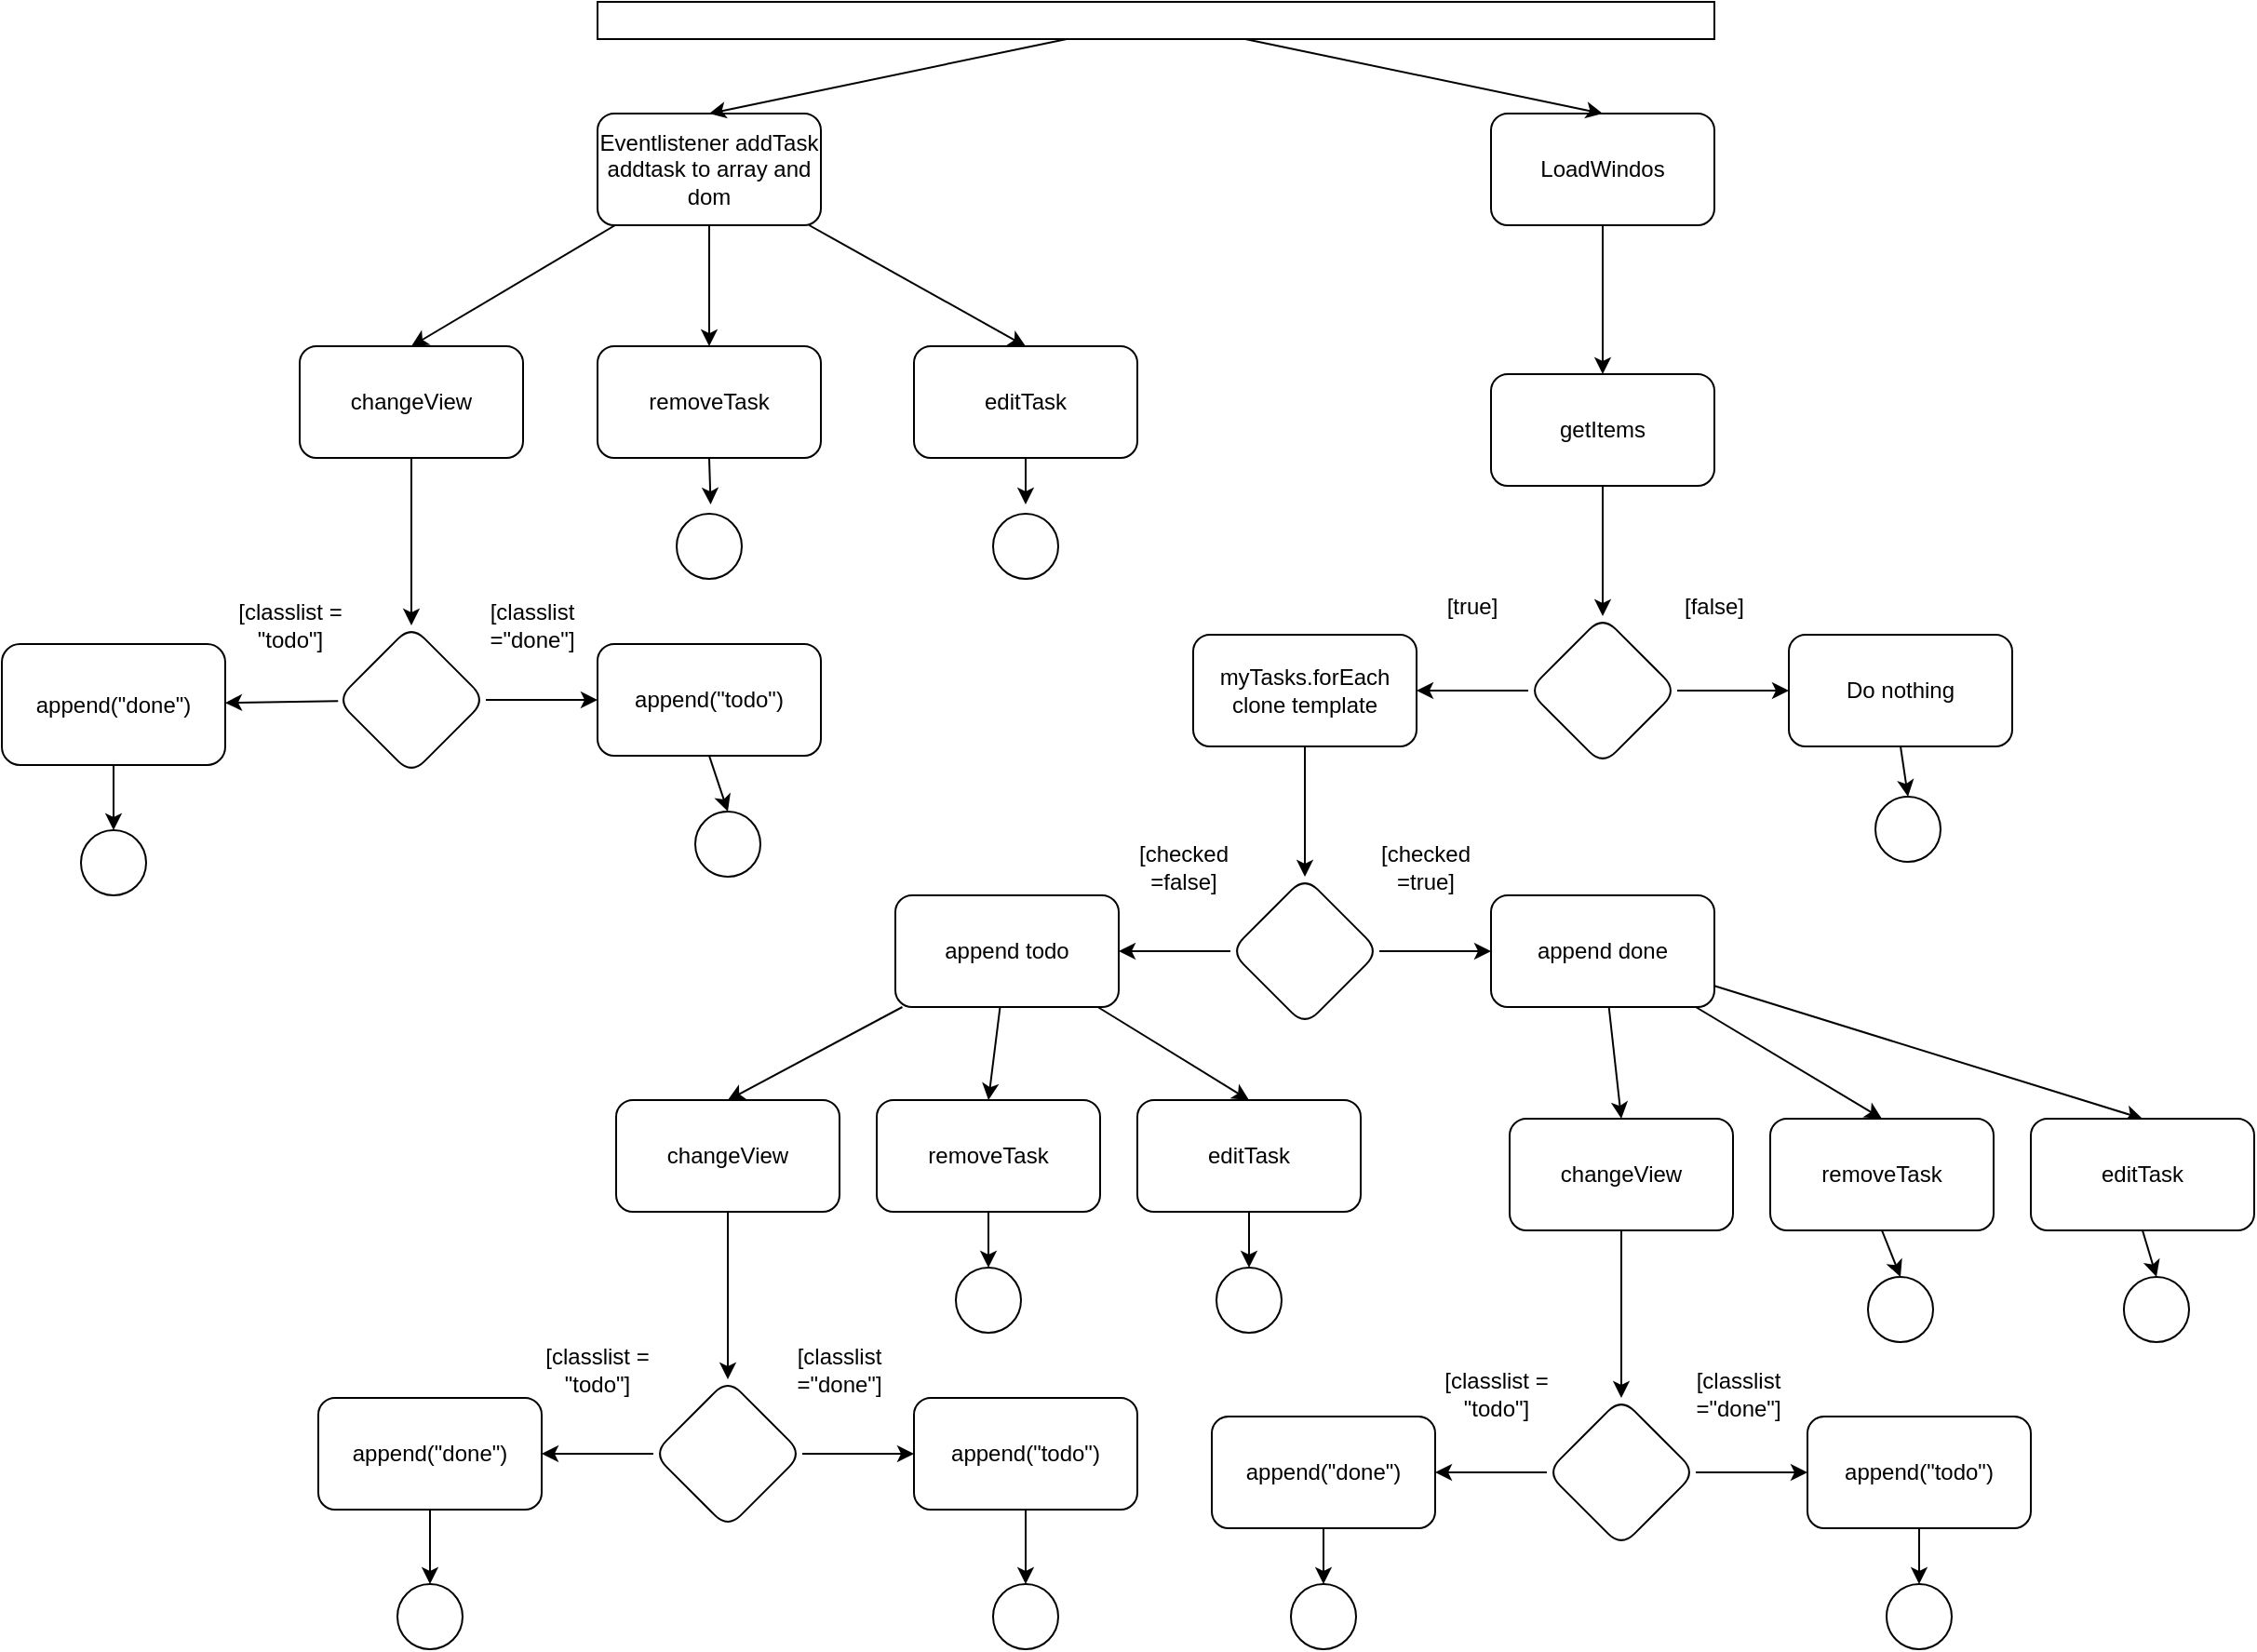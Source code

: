 <mxfile>
    <diagram id="vrnUhMOgoTLx3Aiwo9hV" name="Page-1">
        <mxGraphModel dx="1540" dy="1063" grid="1" gridSize="10" guides="1" tooltips="1" connect="1" arrows="1" fold="1" page="1" pageScale="1" pageWidth="827" pageHeight="1169" math="0" shadow="0">
            <root>
                <mxCell id="0"/>
                <mxCell id="1" parent="0"/>
                <mxCell id="4" value="" style="edgeStyle=none;html=1;" parent="1" source="2" target="3" edge="1">
                    <mxGeometry relative="1" as="geometry"/>
                </mxCell>
                <mxCell id="2" value="LoadWindos" style="rounded=1;whiteSpace=wrap;html=1;" parent="1" vertex="1">
                    <mxGeometry x="850" y="180" width="120" height="60" as="geometry"/>
                </mxCell>
                <mxCell id="6" value="" style="edgeStyle=none;html=1;" parent="1" source="3" target="5" edge="1">
                    <mxGeometry relative="1" as="geometry"/>
                </mxCell>
                <mxCell id="3" value="getItems&lt;br&gt;" style="whiteSpace=wrap;html=1;rounded=1;" parent="1" vertex="1">
                    <mxGeometry x="850" y="320" width="120" height="60" as="geometry"/>
                </mxCell>
                <mxCell id="8" value="" style="edgeStyle=none;html=1;" parent="1" source="5" target="7" edge="1">
                    <mxGeometry relative="1" as="geometry"/>
                </mxCell>
                <mxCell id="10" value="" style="edgeStyle=none;html=1;" parent="1" source="5" target="9" edge="1">
                    <mxGeometry relative="1" as="geometry"/>
                </mxCell>
                <mxCell id="5" value="" style="rhombus;whiteSpace=wrap;html=1;rounded=1;" parent="1" vertex="1">
                    <mxGeometry x="870" y="450" width="80" height="80" as="geometry"/>
                </mxCell>
                <mxCell id="26" value="" style="edgeStyle=none;html=1;" edge="1" parent="1" source="7" target="25">
                    <mxGeometry relative="1" as="geometry"/>
                </mxCell>
                <mxCell id="7" value="myTasks.forEach&lt;br&gt;clone template" style="whiteSpace=wrap;html=1;rounded=1;" parent="1" vertex="1">
                    <mxGeometry x="690" y="460" width="120" height="60" as="geometry"/>
                </mxCell>
                <mxCell id="87" style="edgeStyle=none;html=1;exitX=0.5;exitY=1;exitDx=0;exitDy=0;entryX=0.5;entryY=0;entryDx=0;entryDy=0;" edge="1" parent="1" source="9" target="78">
                    <mxGeometry relative="1" as="geometry"/>
                </mxCell>
                <mxCell id="9" value="Do nothing" style="whiteSpace=wrap;html=1;rounded=1;" parent="1" vertex="1">
                    <mxGeometry x="1010" y="460" width="120" height="60" as="geometry"/>
                </mxCell>
                <mxCell id="56" style="edgeStyle=none;html=1;entryX=0.5;entryY=0;entryDx=0;entryDy=0;" edge="1" parent="1" source="11" target="13">
                    <mxGeometry relative="1" as="geometry"/>
                </mxCell>
                <mxCell id="57" style="edgeStyle=none;html=1;entryX=0.5;entryY=0;entryDx=0;entryDy=0;" edge="1" parent="1" source="11" target="15">
                    <mxGeometry relative="1" as="geometry"/>
                </mxCell>
                <mxCell id="58" style="edgeStyle=none;html=1;entryX=0.5;entryY=0;entryDx=0;entryDy=0;" edge="1" parent="1" source="11" target="55">
                    <mxGeometry relative="1" as="geometry"/>
                </mxCell>
                <mxCell id="11" value="Eventlistener addTask&lt;br&gt;addtask to array and dom" style="whiteSpace=wrap;html=1;rounded=1;" parent="1" vertex="1">
                    <mxGeometry x="370" y="180" width="120" height="60" as="geometry"/>
                </mxCell>
                <mxCell id="97" style="edgeStyle=none;html=1;exitX=0.5;exitY=1;exitDx=0;exitDy=0;" edge="1" parent="1" source="13">
                    <mxGeometry relative="1" as="geometry">
                        <mxPoint x="430.769" y="390" as="targetPoint"/>
                    </mxGeometry>
                </mxCell>
                <mxCell id="13" value="removeTask" style="whiteSpace=wrap;html=1;rounded=1;" parent="1" vertex="1">
                    <mxGeometry x="370" y="305" width="120" height="60" as="geometry"/>
                </mxCell>
                <mxCell id="18" value="" style="edgeStyle=none;html=1;" parent="1" target="17" edge="1">
                    <mxGeometry relative="1" as="geometry">
                        <mxPoint x="270.0" y="365" as="sourcePoint"/>
                    </mxGeometry>
                </mxCell>
                <mxCell id="15" value="changeView" style="whiteSpace=wrap;html=1;rounded=1;" parent="1" vertex="1">
                    <mxGeometry x="210" y="305" width="120" height="60" as="geometry"/>
                </mxCell>
                <mxCell id="22" value="" style="edgeStyle=none;html=1;" parent="1" source="17" target="21" edge="1">
                    <mxGeometry relative="1" as="geometry"/>
                </mxCell>
                <mxCell id="24" value="" style="edgeStyle=none;html=1;" parent="1" source="17" target="23" edge="1">
                    <mxGeometry relative="1" as="geometry"/>
                </mxCell>
                <mxCell id="17" value="" style="rhombus;whiteSpace=wrap;html=1;rounded=1;" parent="1" vertex="1">
                    <mxGeometry x="230" y="455" width="80" height="80" as="geometry"/>
                </mxCell>
                <mxCell id="74" style="edgeStyle=none;html=1;entryX=0.5;entryY=0;entryDx=0;entryDy=0;" edge="1" parent="1" source="21" target="73">
                    <mxGeometry relative="1" as="geometry"/>
                </mxCell>
                <mxCell id="21" value="append(&quot;done&quot;)" style="whiteSpace=wrap;html=1;rounded=1;" parent="1" vertex="1">
                    <mxGeometry x="50" y="465" width="120" height="65" as="geometry"/>
                </mxCell>
                <mxCell id="96" style="edgeStyle=none;html=1;exitX=0.5;exitY=1;exitDx=0;exitDy=0;entryX=0.5;entryY=0;entryDx=0;entryDy=0;" edge="1" parent="1" source="23" target="75">
                    <mxGeometry relative="1" as="geometry"/>
                </mxCell>
                <mxCell id="23" value="append(&quot;todo&quot;)" style="whiteSpace=wrap;html=1;rounded=1;" parent="1" vertex="1">
                    <mxGeometry x="370" y="465" width="120" height="60" as="geometry"/>
                </mxCell>
                <mxCell id="28" value="" style="edgeStyle=none;html=1;" edge="1" parent="1" source="25" target="27">
                    <mxGeometry relative="1" as="geometry"/>
                </mxCell>
                <mxCell id="30" value="" style="edgeStyle=none;html=1;" edge="1" parent="1" source="25" target="29">
                    <mxGeometry relative="1" as="geometry"/>
                </mxCell>
                <mxCell id="25" value="" style="rhombus;whiteSpace=wrap;html=1;rounded=1;" vertex="1" parent="1">
                    <mxGeometry x="710" y="590" width="80" height="80" as="geometry"/>
                </mxCell>
                <mxCell id="40" style="edgeStyle=none;html=1;entryX=0.5;entryY=0;entryDx=0;entryDy=0;" edge="1" parent="1" source="27" target="31">
                    <mxGeometry relative="1" as="geometry"/>
                </mxCell>
                <mxCell id="41" style="edgeStyle=none;html=1;entryX=0.5;entryY=0;entryDx=0;entryDy=0;" edge="1" parent="1" source="27" target="38">
                    <mxGeometry relative="1" as="geometry"/>
                </mxCell>
                <mxCell id="42" style="edgeStyle=none;html=1;entryX=0.5;entryY=0;entryDx=0;entryDy=0;" edge="1" parent="1" source="27" target="39">
                    <mxGeometry relative="1" as="geometry"/>
                </mxCell>
                <mxCell id="27" value="append todo" style="whiteSpace=wrap;html=1;rounded=1;" vertex="1" parent="1">
                    <mxGeometry x="530" y="600" width="120" height="60" as="geometry"/>
                </mxCell>
                <mxCell id="49" style="edgeStyle=none;html=1;entryX=0.5;entryY=0;entryDx=0;entryDy=0;" edge="1" parent="1" source="29" target="43">
                    <mxGeometry relative="1" as="geometry"/>
                </mxCell>
                <mxCell id="50" style="edgeStyle=none;html=1;entryX=0.5;entryY=0;entryDx=0;entryDy=0;" edge="1" parent="1" source="29" target="47">
                    <mxGeometry relative="1" as="geometry"/>
                </mxCell>
                <mxCell id="51" style="edgeStyle=none;html=1;entryX=0.5;entryY=0;entryDx=0;entryDy=0;" edge="1" parent="1" source="29" target="48">
                    <mxGeometry relative="1" as="geometry"/>
                </mxCell>
                <mxCell id="29" value="append done" style="whiteSpace=wrap;html=1;rounded=1;" vertex="1" parent="1">
                    <mxGeometry x="850" y="600" width="120" height="60" as="geometry"/>
                </mxCell>
                <mxCell id="35" style="edgeStyle=none;html=1;entryX=0.5;entryY=0;entryDx=0;entryDy=0;" edge="1" parent="1" source="31" target="32">
                    <mxGeometry relative="1" as="geometry"/>
                </mxCell>
                <mxCell id="31" value="changeView" style="whiteSpace=wrap;html=1;rounded=1;" vertex="1" parent="1">
                    <mxGeometry x="380" y="710" width="120" height="60" as="geometry"/>
                </mxCell>
                <mxCell id="36" style="edgeStyle=none;html=1;entryX=0;entryY=0.5;entryDx=0;entryDy=0;" edge="1" parent="1" source="32" target="34">
                    <mxGeometry relative="1" as="geometry"/>
                </mxCell>
                <mxCell id="37" style="edgeStyle=none;html=1;" edge="1" parent="1" source="32">
                    <mxGeometry relative="1" as="geometry">
                        <mxPoint x="340.0" y="900" as="targetPoint"/>
                    </mxGeometry>
                </mxCell>
                <mxCell id="32" value="" style="rhombus;whiteSpace=wrap;html=1;rounded=1;" vertex="1" parent="1">
                    <mxGeometry x="400" y="860" width="80" height="80" as="geometry"/>
                </mxCell>
                <mxCell id="95" style="edgeStyle=none;html=1;exitX=0.5;exitY=1;exitDx=0;exitDy=0;entryX=0.5;entryY=0;entryDx=0;entryDy=0;" edge="1" parent="1" source="33" target="84">
                    <mxGeometry relative="1" as="geometry"/>
                </mxCell>
                <mxCell id="33" value="append(&quot;done&quot;)" style="whiteSpace=wrap;html=1;rounded=1;" vertex="1" parent="1">
                    <mxGeometry x="220" y="870" width="120" height="60" as="geometry"/>
                </mxCell>
                <mxCell id="92" style="edgeStyle=none;html=1;exitX=0.5;exitY=1;exitDx=0;exitDy=0;entryX=0.5;entryY=0;entryDx=0;entryDy=0;" edge="1" parent="1" source="34" target="83">
                    <mxGeometry relative="1" as="geometry"/>
                </mxCell>
                <mxCell id="34" value="append(&quot;todo&quot;)" style="whiteSpace=wrap;html=1;rounded=1;" vertex="1" parent="1">
                    <mxGeometry x="540" y="870" width="120" height="60" as="geometry"/>
                </mxCell>
                <mxCell id="91" style="edgeStyle=none;html=1;exitX=0.5;exitY=1;exitDx=0;exitDy=0;entryX=0.5;entryY=0;entryDx=0;entryDy=0;" edge="1" parent="1" source="38" target="85">
                    <mxGeometry relative="1" as="geometry"/>
                </mxCell>
                <mxCell id="38" value="removeTask" style="whiteSpace=wrap;html=1;rounded=1;" vertex="1" parent="1">
                    <mxGeometry x="520" y="710" width="120" height="60" as="geometry"/>
                </mxCell>
                <mxCell id="90" style="edgeStyle=none;html=1;exitX=0.5;exitY=1;exitDx=0;exitDy=0;entryX=0.5;entryY=0;entryDx=0;entryDy=0;" edge="1" parent="1" source="39" target="86">
                    <mxGeometry relative="1" as="geometry"/>
                </mxCell>
                <mxCell id="39" value="editTask" style="whiteSpace=wrap;html=1;rounded=1;" vertex="1" parent="1">
                    <mxGeometry x="660" y="710" width="120" height="60" as="geometry"/>
                </mxCell>
                <mxCell id="52" style="edgeStyle=none;html=1;entryX=0.5;entryY=0;entryDx=0;entryDy=0;" edge="1" parent="1" source="43" target="44">
                    <mxGeometry relative="1" as="geometry"/>
                </mxCell>
                <mxCell id="43" value="changeView" style="whiteSpace=wrap;html=1;rounded=1;" vertex="1" parent="1">
                    <mxGeometry x="860" y="720" width="120" height="60" as="geometry"/>
                </mxCell>
                <mxCell id="53" style="edgeStyle=none;html=1;exitX=0;exitY=0.5;exitDx=0;exitDy=0;entryX=1;entryY=0.5;entryDx=0;entryDy=0;" edge="1" parent="1" source="44" target="45">
                    <mxGeometry relative="1" as="geometry"/>
                </mxCell>
                <mxCell id="54" style="edgeStyle=none;html=1;entryX=0;entryY=0.5;entryDx=0;entryDy=0;" edge="1" parent="1" source="44" target="46">
                    <mxGeometry relative="1" as="geometry"/>
                </mxCell>
                <mxCell id="44" value="" style="rhombus;whiteSpace=wrap;html=1;rounded=1;" vertex="1" parent="1">
                    <mxGeometry x="880" y="870" width="80" height="80" as="geometry"/>
                </mxCell>
                <mxCell id="93" style="edgeStyle=none;html=1;exitX=0.5;exitY=1;exitDx=0;exitDy=0;entryX=0.5;entryY=0;entryDx=0;entryDy=0;" edge="1" parent="1" source="45" target="82">
                    <mxGeometry relative="1" as="geometry"/>
                </mxCell>
                <mxCell id="45" value="append(&quot;done&quot;)" style="whiteSpace=wrap;html=1;rounded=1;" vertex="1" parent="1">
                    <mxGeometry x="700" y="880" width="120" height="60" as="geometry"/>
                </mxCell>
                <mxCell id="94" style="edgeStyle=none;html=1;exitX=0.5;exitY=1;exitDx=0;exitDy=0;entryX=0.5;entryY=0;entryDx=0;entryDy=0;" edge="1" parent="1" source="46" target="81">
                    <mxGeometry relative="1" as="geometry"/>
                </mxCell>
                <mxCell id="46" value="append(&quot;todo&quot;)" style="whiteSpace=wrap;html=1;rounded=1;" vertex="1" parent="1">
                    <mxGeometry x="1020" y="880" width="120" height="60" as="geometry"/>
                </mxCell>
                <mxCell id="89" style="edgeStyle=none;html=1;exitX=0.5;exitY=1;exitDx=0;exitDy=0;entryX=0.5;entryY=0;entryDx=0;entryDy=0;" edge="1" parent="1" source="47" target="80">
                    <mxGeometry relative="1" as="geometry"/>
                </mxCell>
                <mxCell id="47" value="removeTask" style="whiteSpace=wrap;html=1;rounded=1;" vertex="1" parent="1">
                    <mxGeometry x="1000" y="720" width="120" height="60" as="geometry"/>
                </mxCell>
                <mxCell id="88" style="edgeStyle=none;html=1;exitX=0.5;exitY=1;exitDx=0;exitDy=0;entryX=0.5;entryY=0;entryDx=0;entryDy=0;" edge="1" parent="1" source="48" target="79">
                    <mxGeometry relative="1" as="geometry"/>
                </mxCell>
                <mxCell id="48" value="editTask" style="whiteSpace=wrap;html=1;rounded=1;" vertex="1" parent="1">
                    <mxGeometry x="1140" y="720" width="120" height="60" as="geometry"/>
                </mxCell>
                <mxCell id="98" style="edgeStyle=none;html=1;exitX=0.5;exitY=1;exitDx=0;exitDy=0;" edge="1" parent="1" source="55">
                    <mxGeometry relative="1" as="geometry">
                        <mxPoint x="600" y="390" as="targetPoint"/>
                    </mxGeometry>
                </mxCell>
                <mxCell id="55" value="editTask" style="whiteSpace=wrap;html=1;rounded=1;" vertex="1" parent="1">
                    <mxGeometry x="540" y="305" width="120" height="60" as="geometry"/>
                </mxCell>
                <mxCell id="60" style="edgeStyle=none;html=1;entryX=0.5;entryY=0;entryDx=0;entryDy=0;" edge="1" parent="1" source="59" target="11">
                    <mxGeometry relative="1" as="geometry"/>
                </mxCell>
                <mxCell id="61" style="edgeStyle=none;html=1;entryX=0.5;entryY=0;entryDx=0;entryDy=0;" edge="1" parent="1" source="59" target="2">
                    <mxGeometry relative="1" as="geometry"/>
                </mxCell>
                <mxCell id="59" value="" style="rounded=0;whiteSpace=wrap;html=1;" vertex="1" parent="1">
                    <mxGeometry x="370" y="120" width="600" height="20" as="geometry"/>
                </mxCell>
                <mxCell id="63" value="[false]" style="text;strokeColor=none;align=center;fillColor=none;html=1;verticalAlign=middle;whiteSpace=wrap;rounded=0;" vertex="1" parent="1">
                    <mxGeometry x="940" y="430" width="60" height="30" as="geometry"/>
                </mxCell>
                <mxCell id="64" value="[true]" style="text;strokeColor=none;align=center;fillColor=none;html=1;verticalAlign=middle;whiteSpace=wrap;rounded=0;" vertex="1" parent="1">
                    <mxGeometry x="810" y="430" width="60" height="30" as="geometry"/>
                </mxCell>
                <mxCell id="65" value="[classlist =&quot;done&quot;]" style="text;strokeColor=none;align=center;fillColor=none;html=1;verticalAlign=middle;whiteSpace=wrap;rounded=0;" vertex="1" parent="1">
                    <mxGeometry x="953" y="853" width="60" height="30" as="geometry"/>
                </mxCell>
                <mxCell id="66" value="[classlist = &quot;todo&quot;]" style="text;strokeColor=none;align=center;fillColor=none;html=1;verticalAlign=middle;whiteSpace=wrap;rounded=0;" vertex="1" parent="1">
                    <mxGeometry x="823" y="853" width="60" height="30" as="geometry"/>
                </mxCell>
                <mxCell id="67" value="[classlist =&quot;done&quot;]" style="text;strokeColor=none;align=center;fillColor=none;html=1;verticalAlign=middle;whiteSpace=wrap;rounded=0;" vertex="1" parent="1">
                    <mxGeometry x="470" y="840" width="60" height="30" as="geometry"/>
                </mxCell>
                <mxCell id="68" value="[classlist = &quot;todo&quot;]" style="text;strokeColor=none;align=center;fillColor=none;html=1;verticalAlign=middle;whiteSpace=wrap;rounded=0;" vertex="1" parent="1">
                    <mxGeometry x="340" y="840" width="60" height="30" as="geometry"/>
                </mxCell>
                <mxCell id="69" value="[classlist =&quot;done&quot;]" style="text;strokeColor=none;align=center;fillColor=none;html=1;verticalAlign=middle;whiteSpace=wrap;rounded=0;" vertex="1" parent="1">
                    <mxGeometry x="305" y="440" width="60" height="30" as="geometry"/>
                </mxCell>
                <mxCell id="70" value="[classlist = &quot;todo&quot;]" style="text;strokeColor=none;align=center;fillColor=none;html=1;verticalAlign=middle;whiteSpace=wrap;rounded=0;" vertex="1" parent="1">
                    <mxGeometry x="175" y="440" width="60" height="30" as="geometry"/>
                </mxCell>
                <mxCell id="71" value="[checked =true]" style="text;strokeColor=none;align=center;fillColor=none;html=1;verticalAlign=middle;whiteSpace=wrap;rounded=0;" vertex="1" parent="1">
                    <mxGeometry x="785" y="570" width="60" height="30" as="geometry"/>
                </mxCell>
                <mxCell id="72" value="[checked =false]" style="text;strokeColor=none;align=center;fillColor=none;html=1;verticalAlign=middle;whiteSpace=wrap;rounded=0;" vertex="1" parent="1">
                    <mxGeometry x="655" y="570" width="60" height="30" as="geometry"/>
                </mxCell>
                <mxCell id="73" value="" style="ellipse;whiteSpace=wrap;html=1;aspect=fixed;" vertex="1" parent="1">
                    <mxGeometry x="92.5" y="565" width="35" height="35" as="geometry"/>
                </mxCell>
                <mxCell id="75" value="" style="ellipse;whiteSpace=wrap;html=1;aspect=fixed;" vertex="1" parent="1">
                    <mxGeometry x="422.5" y="555" width="35" height="35" as="geometry"/>
                </mxCell>
                <mxCell id="76" value="" style="ellipse;whiteSpace=wrap;html=1;aspect=fixed;" vertex="1" parent="1">
                    <mxGeometry x="412.5" y="395" width="35" height="35" as="geometry"/>
                </mxCell>
                <mxCell id="77" value="" style="ellipse;whiteSpace=wrap;html=1;aspect=fixed;" vertex="1" parent="1">
                    <mxGeometry x="582.5" y="395" width="35" height="35" as="geometry"/>
                </mxCell>
                <mxCell id="78" value="" style="ellipse;whiteSpace=wrap;html=1;aspect=fixed;" vertex="1" parent="1">
                    <mxGeometry x="1056.5" y="547" width="35" height="35" as="geometry"/>
                </mxCell>
                <mxCell id="79" value="" style="ellipse;whiteSpace=wrap;html=1;aspect=fixed;" vertex="1" parent="1">
                    <mxGeometry x="1190" y="805" width="35" height="35" as="geometry"/>
                </mxCell>
                <mxCell id="80" value="" style="ellipse;whiteSpace=wrap;html=1;aspect=fixed;" vertex="1" parent="1">
                    <mxGeometry x="1052.5" y="805" width="35" height="35" as="geometry"/>
                </mxCell>
                <mxCell id="81" value="" style="ellipse;whiteSpace=wrap;html=1;aspect=fixed;" vertex="1" parent="1">
                    <mxGeometry x="1062.5" y="970" width="35" height="35" as="geometry"/>
                </mxCell>
                <mxCell id="82" value="" style="ellipse;whiteSpace=wrap;html=1;aspect=fixed;" vertex="1" parent="1">
                    <mxGeometry x="742.5" y="970" width="35" height="35" as="geometry"/>
                </mxCell>
                <mxCell id="83" value="" style="ellipse;whiteSpace=wrap;html=1;aspect=fixed;" vertex="1" parent="1">
                    <mxGeometry x="582.5" y="970" width="35" height="35" as="geometry"/>
                </mxCell>
                <mxCell id="84" value="" style="ellipse;whiteSpace=wrap;html=1;aspect=fixed;" vertex="1" parent="1">
                    <mxGeometry x="262.5" y="970" width="35" height="35" as="geometry"/>
                </mxCell>
                <mxCell id="85" value="" style="ellipse;whiteSpace=wrap;html=1;aspect=fixed;" vertex="1" parent="1">
                    <mxGeometry x="562.5" y="800" width="35" height="35" as="geometry"/>
                </mxCell>
                <mxCell id="86" value="" style="ellipse;whiteSpace=wrap;html=1;aspect=fixed;" vertex="1" parent="1">
                    <mxGeometry x="702.5" y="800" width="35" height="35" as="geometry"/>
                </mxCell>
            </root>
        </mxGraphModel>
    </diagram>
</mxfile>